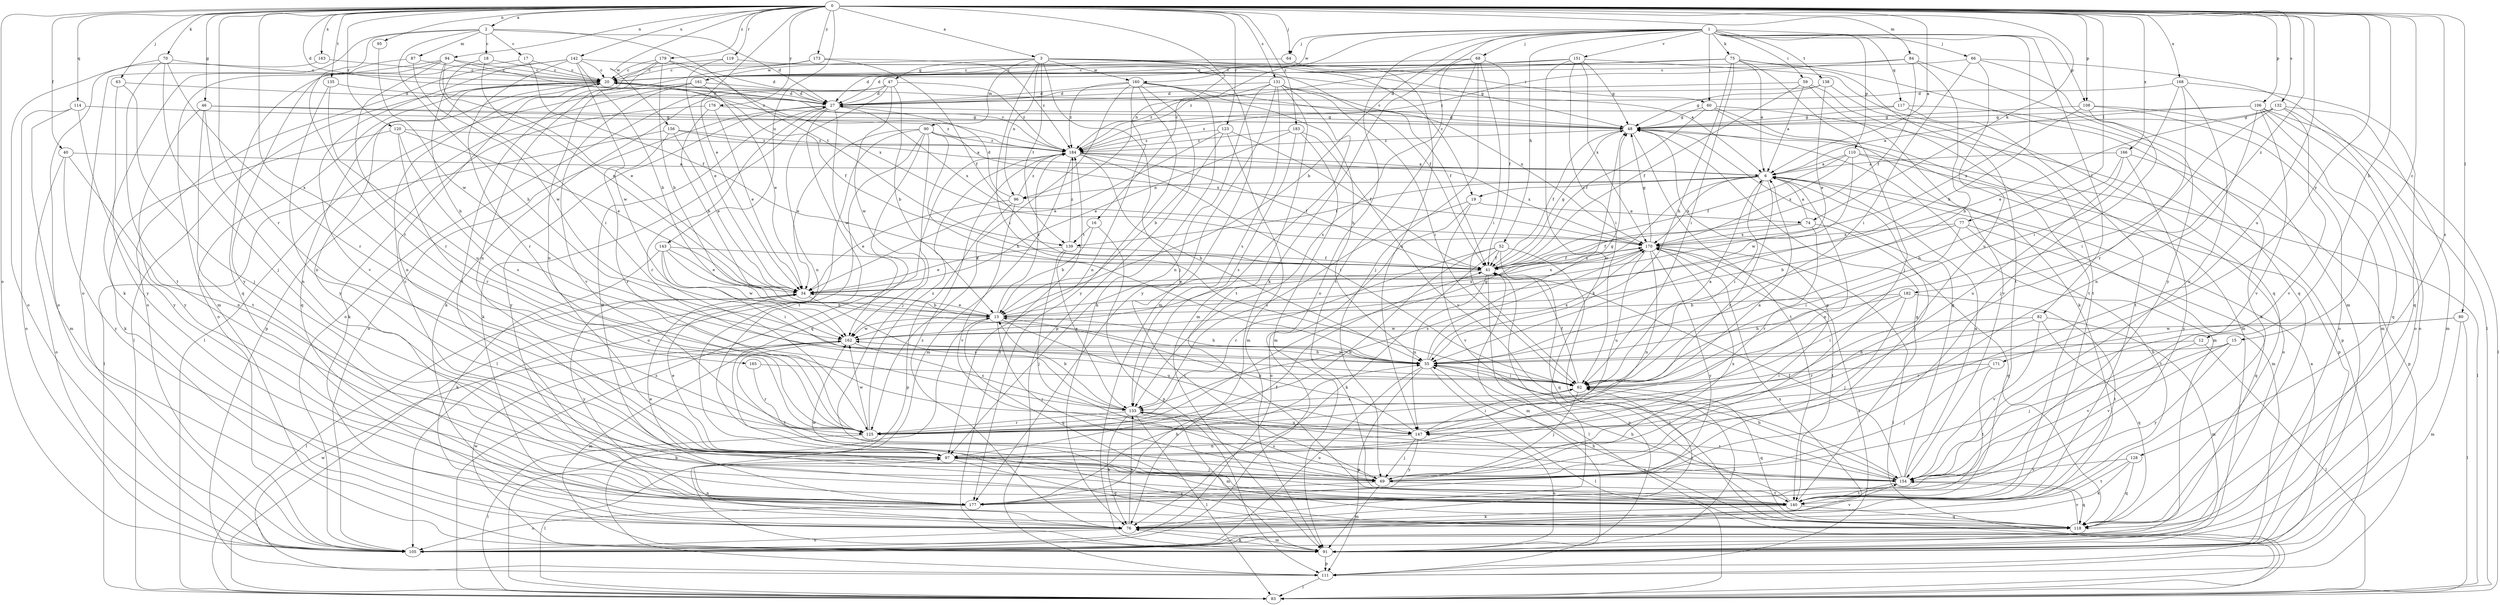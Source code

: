 strict digraph  {
0;
1;
2;
3;
6;
12;
13;
15;
16;
17;
18;
19;
20;
27;
34;
40;
41;
46;
47;
48;
52;
55;
59;
60;
62;
63;
64;
66;
68;
69;
70;
74;
75;
76;
77;
80;
82;
83;
84;
87;
90;
91;
94;
95;
96;
97;
105;
106;
108;
110;
111;
114;
117;
118;
119;
120;
123;
125;
128;
131;
132;
133;
135;
138;
139;
140;
142;
143;
147;
151;
154;
156;
160;
161;
162;
163;
165;
166;
168;
170;
171;
173;
176;
177;
179;
182;
183;
184;
0 -> 2  [label=a];
0 -> 3  [label=a];
0 -> 6  [label=a];
0 -> 12  [label=b];
0 -> 15  [label=c];
0 -> 16  [label=c];
0 -> 27  [label=d];
0 -> 34  [label=e];
0 -> 40  [label=f];
0 -> 46  [label=g];
0 -> 63  [label=j];
0 -> 64  [label=j];
0 -> 70  [label=k];
0 -> 74  [label=k];
0 -> 77  [label=l];
0 -> 80  [label=l];
0 -> 84  [label=m];
0 -> 94  [label=n];
0 -> 95  [label=n];
0 -> 105  [label=o];
0 -> 106  [label=p];
0 -> 108  [label=p];
0 -> 114  [label=q];
0 -> 119  [label=r];
0 -> 120  [label=r];
0 -> 123  [label=r];
0 -> 125  [label=r];
0 -> 128  [label=s];
0 -> 131  [label=s];
0 -> 132  [label=s];
0 -> 135  [label=t];
0 -> 142  [label=u];
0 -> 143  [label=u];
0 -> 147  [label=u];
0 -> 156  [label=w];
0 -> 163  [label=x];
0 -> 165  [label=x];
0 -> 166  [label=x];
0 -> 168  [label=x];
0 -> 171  [label=y];
0 -> 173  [label=y];
0 -> 176  [label=y];
0 -> 179  [label=z];
0 -> 182  [label=z];
0 -> 183  [label=z];
1 -> 13  [label=b];
1 -> 52  [label=h];
1 -> 55  [label=h];
1 -> 59  [label=i];
1 -> 60  [label=i];
1 -> 64  [label=j];
1 -> 66  [label=j];
1 -> 68  [label=j];
1 -> 75  [label=k];
1 -> 76  [label=k];
1 -> 82  [label=l];
1 -> 96  [label=n];
1 -> 105  [label=o];
1 -> 108  [label=p];
1 -> 110  [label=p];
1 -> 117  [label=q];
1 -> 138  [label=t];
1 -> 151  [label=v];
1 -> 160  [label=w];
2 -> 17  [label=c];
2 -> 18  [label=c];
2 -> 27  [label=d];
2 -> 55  [label=h];
2 -> 87  [label=m];
2 -> 105  [label=o];
2 -> 125  [label=r];
2 -> 139  [label=t];
3 -> 19  [label=c];
3 -> 41  [label=f];
3 -> 47  [label=g];
3 -> 60  [label=i];
3 -> 62  [label=i];
3 -> 69  [label=j];
3 -> 90  [label=m];
3 -> 91  [label=m];
3 -> 96  [label=n];
3 -> 139  [label=t];
3 -> 160  [label=w];
3 -> 161  [label=w];
6 -> 19  [label=c];
6 -> 62  [label=i];
6 -> 69  [label=j];
6 -> 91  [label=m];
6 -> 96  [label=n];
6 -> 97  [label=n];
6 -> 125  [label=r];
6 -> 139  [label=t];
6 -> 162  [label=w];
6 -> 170  [label=x];
12 -> 55  [label=h];
12 -> 83  [label=l];
12 -> 154  [label=v];
13 -> 34  [label=e];
13 -> 55  [label=h];
13 -> 69  [label=j];
13 -> 118  [label=q];
13 -> 147  [label=u];
13 -> 162  [label=w];
13 -> 170  [label=x];
13 -> 184  [label=z];
15 -> 55  [label=h];
15 -> 69  [label=j];
15 -> 154  [label=v];
15 -> 177  [label=y];
16 -> 13  [label=b];
16 -> 111  [label=p];
16 -> 139  [label=t];
17 -> 20  [label=c];
17 -> 41  [label=f];
17 -> 118  [label=q];
18 -> 20  [label=c];
18 -> 34  [label=e];
18 -> 55  [label=h];
19 -> 105  [label=o];
19 -> 133  [label=s];
19 -> 154  [label=v];
19 -> 74  [label=e];
20 -> 27  [label=d];
20 -> 41  [label=f];
20 -> 83  [label=l];
20 -> 97  [label=n];
20 -> 105  [label=o];
20 -> 118  [label=q];
20 -> 177  [label=y];
27 -> 48  [label=g];
27 -> 76  [label=k];
27 -> 105  [label=o];
27 -> 125  [label=r];
27 -> 140  [label=t];
27 -> 162  [label=w];
27 -> 170  [label=x];
27 -> 177  [label=y];
34 -> 13  [label=b];
34 -> 83  [label=l];
34 -> 133  [label=s];
34 -> 170  [label=x];
34 -> 177  [label=y];
40 -> 6  [label=a];
40 -> 97  [label=n];
40 -> 105  [label=o];
40 -> 177  [label=y];
41 -> 34  [label=e];
41 -> 48  [label=g];
41 -> 83  [label=l];
41 -> 91  [label=m];
41 -> 111  [label=p];
41 -> 147  [label=u];
41 -> 170  [label=x];
46 -> 48  [label=g];
46 -> 97  [label=n];
46 -> 140  [label=t];
46 -> 177  [label=y];
46 -> 184  [label=z];
47 -> 13  [label=b];
47 -> 27  [label=d];
47 -> 76  [label=k];
47 -> 97  [label=n];
47 -> 105  [label=o];
47 -> 162  [label=w];
47 -> 184  [label=z];
48 -> 20  [label=c];
48 -> 41  [label=f];
48 -> 91  [label=m];
48 -> 111  [label=p];
48 -> 140  [label=t];
48 -> 184  [label=z];
52 -> 41  [label=f];
52 -> 76  [label=k];
52 -> 83  [label=l];
52 -> 97  [label=n];
52 -> 118  [label=q];
52 -> 125  [label=r];
55 -> 48  [label=g];
55 -> 62  [label=i];
55 -> 83  [label=l];
55 -> 105  [label=o];
55 -> 111  [label=p];
55 -> 162  [label=w];
55 -> 170  [label=x];
59 -> 6  [label=a];
59 -> 27  [label=d];
59 -> 41  [label=f];
59 -> 76  [label=k];
59 -> 140  [label=t];
60 -> 41  [label=f];
60 -> 48  [label=g];
60 -> 91  [label=m];
60 -> 111  [label=p];
60 -> 154  [label=v];
62 -> 6  [label=a];
62 -> 41  [label=f];
62 -> 69  [label=j];
62 -> 118  [label=q];
62 -> 133  [label=s];
63 -> 27  [label=d];
63 -> 69  [label=j];
63 -> 177  [label=y];
64 -> 20  [label=c];
64 -> 147  [label=u];
66 -> 20  [label=c];
66 -> 62  [label=i];
66 -> 83  [label=l];
66 -> 91  [label=m];
66 -> 147  [label=u];
68 -> 20  [label=c];
68 -> 41  [label=f];
68 -> 62  [label=i];
68 -> 69  [label=j];
68 -> 133  [label=s];
68 -> 140  [label=t];
69 -> 20  [label=c];
69 -> 48  [label=g];
69 -> 91  [label=m];
69 -> 133  [label=s];
69 -> 140  [label=t];
69 -> 170  [label=x];
69 -> 177  [label=y];
70 -> 20  [label=c];
70 -> 69  [label=j];
70 -> 105  [label=o];
70 -> 125  [label=r];
70 -> 140  [label=t];
74 -> 6  [label=a];
74 -> 41  [label=f];
74 -> 118  [label=q];
74 -> 125  [label=r];
74 -> 170  [label=x];
75 -> 6  [label=a];
75 -> 20  [label=c];
75 -> 27  [label=d];
75 -> 55  [label=h];
75 -> 62  [label=i];
75 -> 69  [label=j];
75 -> 118  [label=q];
75 -> 140  [label=t];
75 -> 184  [label=z];
76 -> 62  [label=i];
76 -> 91  [label=m];
76 -> 97  [label=n];
76 -> 105  [label=o];
76 -> 133  [label=s];
76 -> 154  [label=v];
76 -> 184  [label=z];
77 -> 13  [label=b];
77 -> 62  [label=i];
77 -> 118  [label=q];
77 -> 140  [label=t];
77 -> 170  [label=x];
80 -> 83  [label=l];
80 -> 91  [label=m];
80 -> 125  [label=r];
80 -> 162  [label=w];
82 -> 91  [label=m];
82 -> 118  [label=q];
82 -> 125  [label=r];
82 -> 154  [label=v];
82 -> 162  [label=w];
83 -> 13  [label=b];
83 -> 184  [label=z];
84 -> 20  [label=c];
84 -> 41  [label=f];
84 -> 55  [label=h];
84 -> 177  [label=y];
84 -> 184  [label=z];
87 -> 20  [label=c];
87 -> 76  [label=k];
87 -> 162  [label=w];
90 -> 34  [label=e];
90 -> 55  [label=h];
90 -> 69  [label=j];
90 -> 83  [label=l];
90 -> 105  [label=o];
90 -> 118  [label=q];
90 -> 170  [label=x];
90 -> 184  [label=z];
91 -> 6  [label=a];
91 -> 62  [label=i];
91 -> 76  [label=k];
91 -> 111  [label=p];
91 -> 147  [label=u];
91 -> 162  [label=w];
91 -> 184  [label=z];
94 -> 20  [label=c];
94 -> 34  [label=e];
94 -> 62  [label=i];
94 -> 91  [label=m];
94 -> 125  [label=r];
94 -> 177  [label=y];
94 -> 184  [label=z];
95 -> 162  [label=w];
96 -> 27  [label=d];
96 -> 34  [label=e];
96 -> 111  [label=p];
96 -> 154  [label=v];
96 -> 184  [label=z];
97 -> 34  [label=e];
97 -> 69  [label=j];
97 -> 83  [label=l];
97 -> 118  [label=q];
97 -> 154  [label=v];
105 -> 170  [label=x];
106 -> 6  [label=a];
106 -> 48  [label=g];
106 -> 83  [label=l];
106 -> 97  [label=n];
106 -> 105  [label=o];
106 -> 118  [label=q];
106 -> 154  [label=v];
108 -> 48  [label=g];
108 -> 69  [label=j];
108 -> 91  [label=m];
108 -> 105  [label=o];
108 -> 170  [label=x];
110 -> 6  [label=a];
110 -> 41  [label=f];
110 -> 83  [label=l];
110 -> 105  [label=o];
110 -> 162  [label=w];
110 -> 170  [label=x];
111 -> 83  [label=l];
111 -> 162  [label=w];
111 -> 170  [label=x];
114 -> 48  [label=g];
114 -> 91  [label=m];
114 -> 105  [label=o];
114 -> 177  [label=y];
117 -> 48  [label=g];
117 -> 76  [label=k];
117 -> 140  [label=t];
117 -> 184  [label=z];
118 -> 55  [label=h];
118 -> 154  [label=v];
119 -> 20  [label=c];
119 -> 34  [label=e];
119 -> 48  [label=g];
120 -> 34  [label=e];
120 -> 76  [label=k];
120 -> 125  [label=r];
120 -> 133  [label=s];
120 -> 184  [label=z];
123 -> 13  [label=b];
123 -> 34  [label=e];
123 -> 41  [label=f];
123 -> 91  [label=m];
123 -> 184  [label=z];
125 -> 6  [label=a];
125 -> 48  [label=g];
125 -> 83  [label=l];
125 -> 162  [label=w];
125 -> 184  [label=z];
128 -> 76  [label=k];
128 -> 118  [label=q];
128 -> 140  [label=t];
128 -> 154  [label=v];
131 -> 27  [label=d];
131 -> 62  [label=i];
131 -> 91  [label=m];
131 -> 97  [label=n];
131 -> 133  [label=s];
131 -> 140  [label=t];
131 -> 170  [label=x];
131 -> 177  [label=y];
131 -> 184  [label=z];
132 -> 34  [label=e];
132 -> 48  [label=g];
132 -> 62  [label=i];
132 -> 91  [label=m];
132 -> 105  [label=o];
132 -> 154  [label=v];
133 -> 13  [label=b];
133 -> 76  [label=k];
133 -> 83  [label=l];
133 -> 91  [label=m];
133 -> 125  [label=r];
133 -> 147  [label=u];
135 -> 27  [label=d];
135 -> 97  [label=n];
135 -> 147  [label=u];
138 -> 27  [label=d];
138 -> 34  [label=e];
138 -> 48  [label=g];
138 -> 140  [label=t];
139 -> 34  [label=e];
139 -> 41  [label=f];
139 -> 69  [label=j];
139 -> 133  [label=s];
139 -> 184  [label=z];
140 -> 34  [label=e];
140 -> 48  [label=g];
140 -> 55  [label=h];
140 -> 76  [label=k];
140 -> 118  [label=q];
140 -> 162  [label=w];
142 -> 6  [label=a];
142 -> 13  [label=b];
142 -> 20  [label=c];
142 -> 105  [label=o];
142 -> 125  [label=r];
142 -> 154  [label=v];
142 -> 162  [label=w];
143 -> 34  [label=e];
143 -> 41  [label=f];
143 -> 55  [label=h];
143 -> 62  [label=i];
143 -> 76  [label=k];
143 -> 162  [label=w];
147 -> 13  [label=b];
147 -> 62  [label=i];
147 -> 69  [label=j];
147 -> 97  [label=n];
147 -> 177  [label=y];
151 -> 20  [label=c];
151 -> 27  [label=d];
151 -> 48  [label=g];
151 -> 62  [label=i];
151 -> 76  [label=k];
151 -> 118  [label=q];
151 -> 170  [label=x];
154 -> 6  [label=a];
154 -> 41  [label=f];
154 -> 48  [label=g];
154 -> 55  [label=h];
154 -> 118  [label=q];
154 -> 133  [label=s];
154 -> 140  [label=t];
156 -> 6  [label=a];
156 -> 34  [label=e];
156 -> 83  [label=l];
156 -> 125  [label=r];
156 -> 184  [label=z];
160 -> 27  [label=d];
160 -> 41  [label=f];
160 -> 55  [label=h];
160 -> 76  [label=k];
160 -> 97  [label=n];
160 -> 111  [label=p];
160 -> 125  [label=r];
160 -> 177  [label=y];
160 -> 184  [label=z];
161 -> 27  [label=d];
161 -> 34  [label=e];
161 -> 83  [label=l];
161 -> 111  [label=p];
161 -> 154  [label=v];
162 -> 55  [label=h];
162 -> 91  [label=m];
162 -> 133  [label=s];
162 -> 140  [label=t];
163 -> 20  [label=c];
163 -> 105  [label=o];
165 -> 62  [label=i];
165 -> 125  [label=r];
166 -> 6  [label=a];
166 -> 55  [label=h];
166 -> 111  [label=p];
166 -> 147  [label=u];
166 -> 177  [label=y];
168 -> 27  [label=d];
168 -> 62  [label=i];
168 -> 118  [label=q];
168 -> 125  [label=r];
168 -> 154  [label=v];
170 -> 41  [label=f];
170 -> 48  [label=g];
170 -> 83  [label=l];
170 -> 97  [label=n];
170 -> 133  [label=s];
170 -> 140  [label=t];
170 -> 147  [label=u];
170 -> 177  [label=y];
171 -> 62  [label=i];
171 -> 69  [label=j];
171 -> 140  [label=t];
173 -> 20  [label=c];
173 -> 41  [label=f];
173 -> 97  [label=n];
173 -> 184  [label=z];
176 -> 13  [label=b];
176 -> 34  [label=e];
176 -> 48  [label=g];
176 -> 76  [label=k];
177 -> 27  [label=d];
177 -> 41  [label=f];
177 -> 55  [label=h];
177 -> 105  [label=o];
179 -> 13  [label=b];
179 -> 20  [label=c];
179 -> 27  [label=d];
179 -> 97  [label=n];
179 -> 140  [label=t];
179 -> 170  [label=x];
182 -> 13  [label=b];
182 -> 55  [label=h];
182 -> 62  [label=i];
182 -> 69  [label=j];
182 -> 140  [label=t];
183 -> 34  [label=e];
183 -> 91  [label=m];
183 -> 133  [label=s];
183 -> 154  [label=v];
183 -> 184  [label=z];
184 -> 6  [label=a];
184 -> 20  [label=c];
184 -> 41  [label=f];
184 -> 55  [label=h];
184 -> 62  [label=i];
184 -> 91  [label=m];
184 -> 170  [label=x];
}
